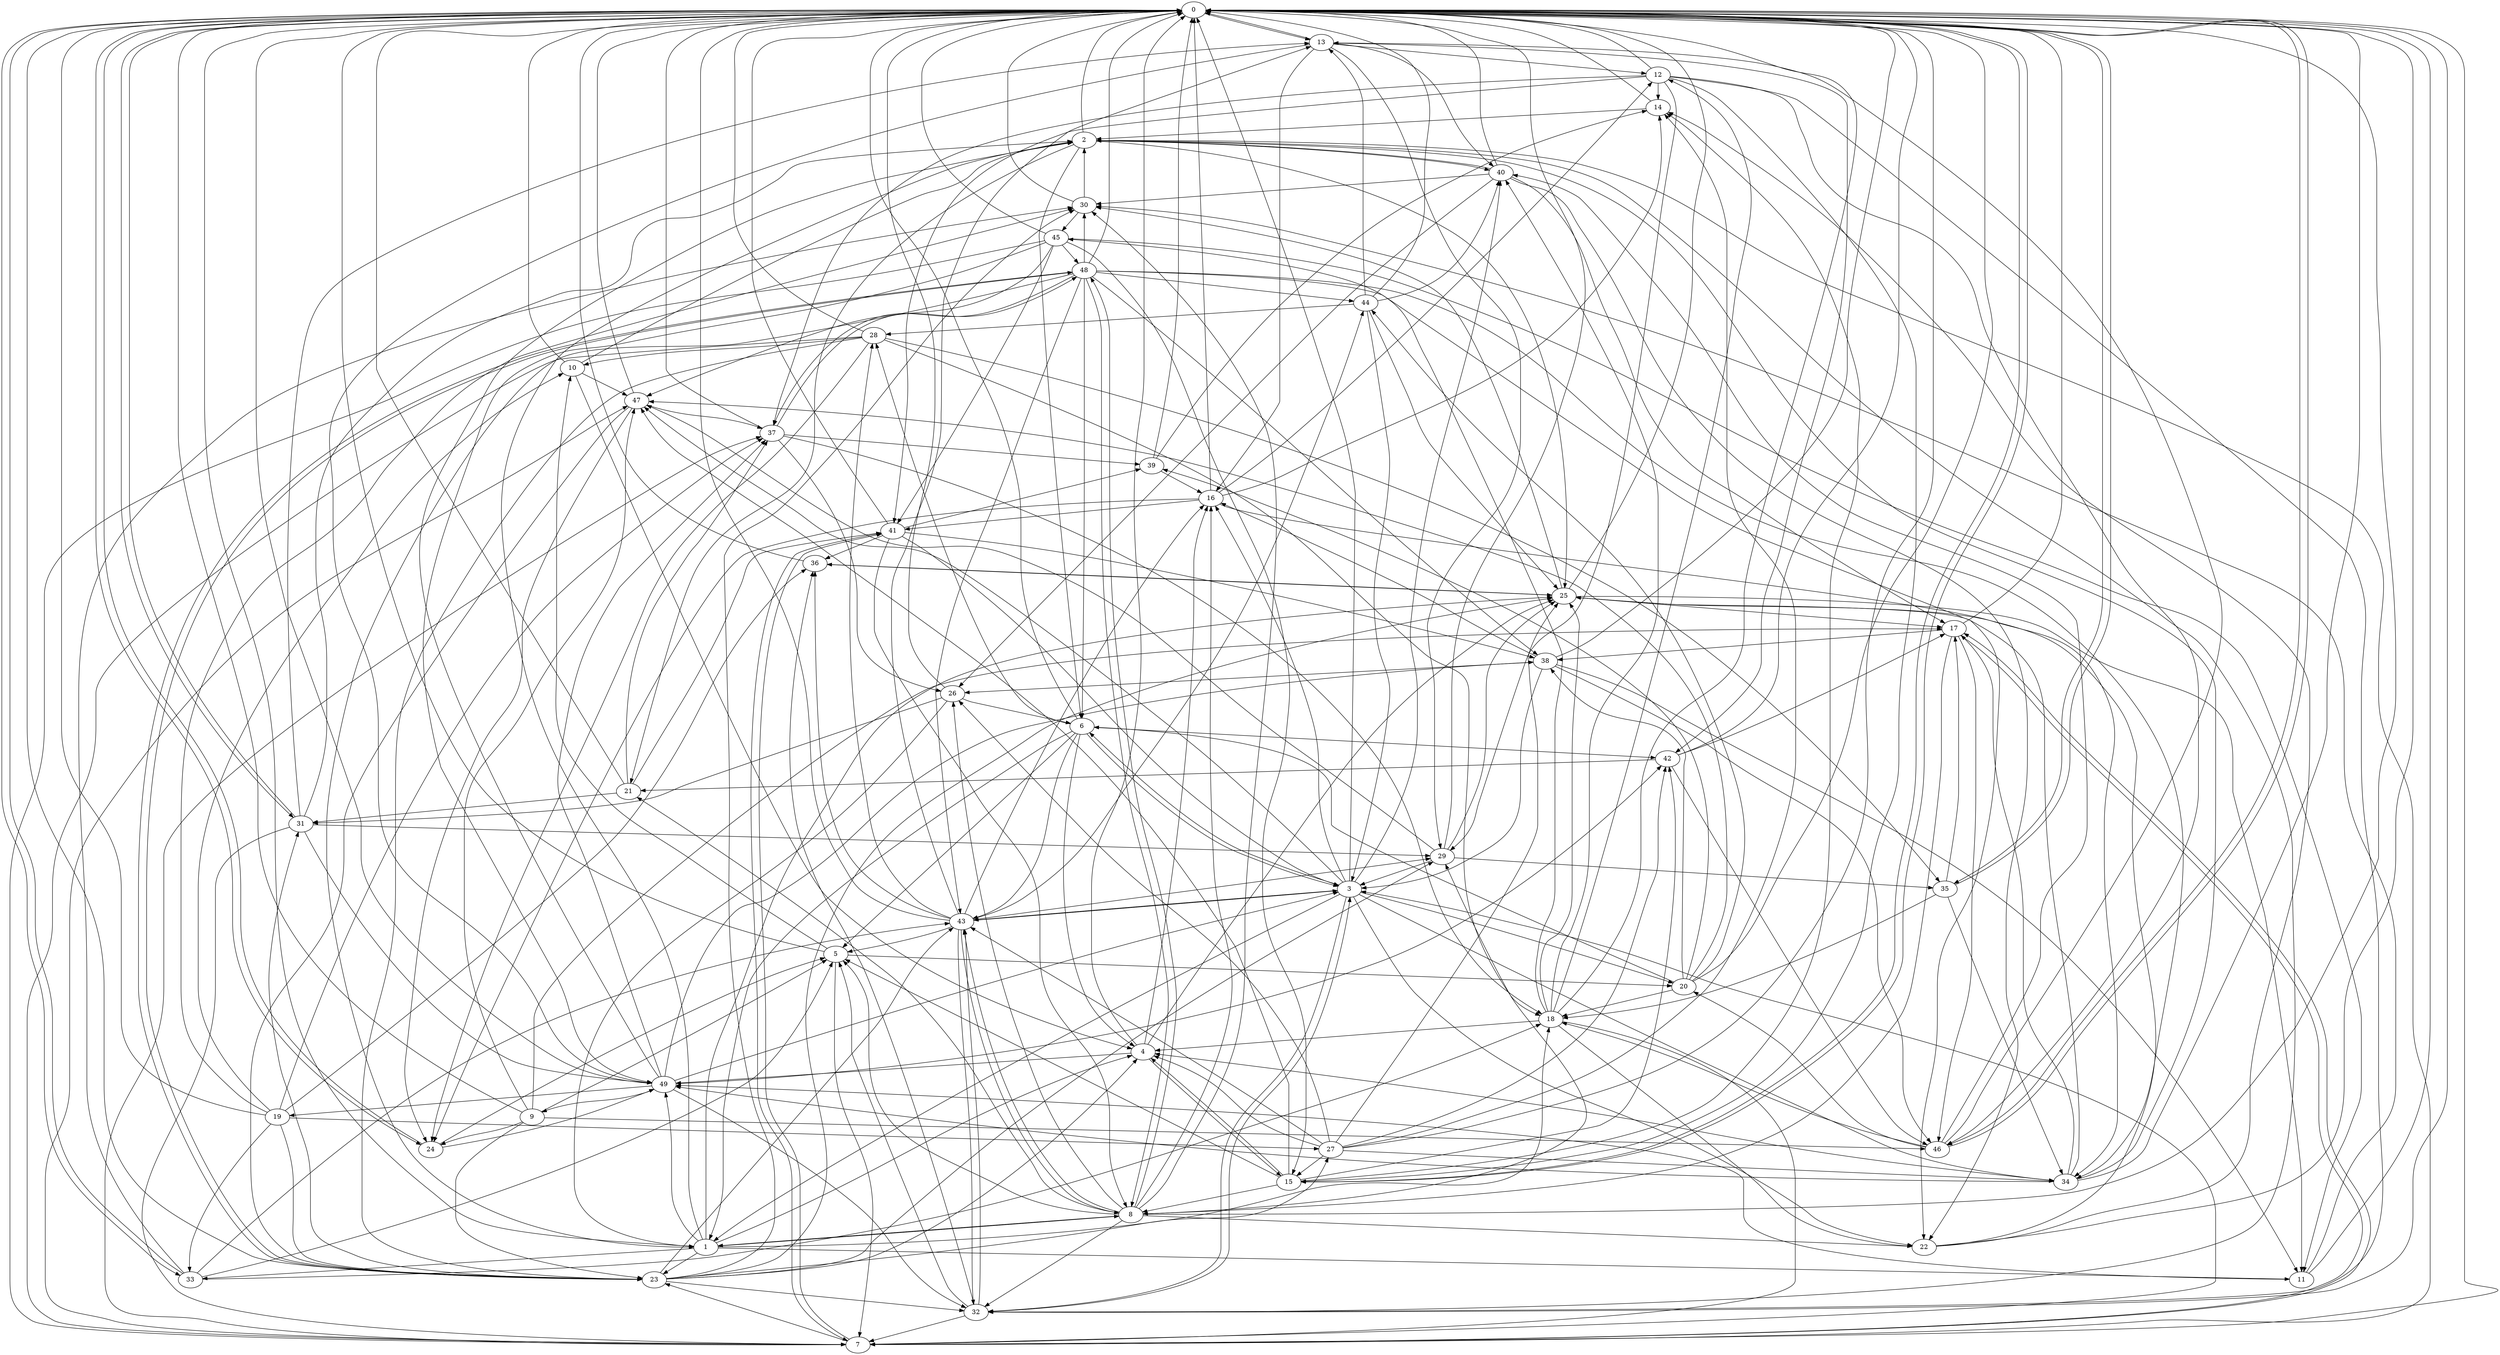 strict digraph "" {
	0	 [component_delay=3];
	13	 [component_delay=3];
	0 -> 13	 [wire_delay=1];
	15	 [component_delay=3];
	0 -> 15	 [wire_delay=1];
	24	 [component_delay=3];
	0 -> 24	 [wire_delay=1];
	31	 [component_delay=3];
	0 -> 31	 [wire_delay=1];
	33	 [component_delay=3];
	0 -> 33	 [wire_delay=1];
	35	 [component_delay=3];
	0 -> 35	 [wire_delay=1];
	46	 [component_delay=3];
	0 -> 46	 [wire_delay=1];
	1	 [component_delay=3];
	1 -> 0	 [wire_delay=1];
	2	 [component_delay=3];
	1 -> 2	 [wire_delay=1];
	4	 [component_delay=3];
	1 -> 4	 [wire_delay=1];
	8	 [component_delay=3];
	1 -> 8	 [wire_delay=1];
	11	 [component_delay=3];
	1 -> 11	 [wire_delay=1];
	18	 [component_delay=3];
	1 -> 18	 [wire_delay=1];
	23	 [component_delay=3];
	1 -> 23	 [wire_delay=1];
	25	 [component_delay=3];
	1 -> 25	 [wire_delay=1];
	1 -> 33	 [wire_delay=1];
	49	 [component_delay=3];
	1 -> 49	 [wire_delay=1];
	2 -> 0	 [wire_delay=1];
	6	 [component_delay=3];
	2 -> 6	 [wire_delay=1];
	7	 [component_delay=3];
	2 -> 7	 [wire_delay=1];
	21	 [component_delay=3];
	2 -> 21	 [wire_delay=1];
	2 -> 25	 [wire_delay=1];
	32	 [component_delay=3];
	2 -> 32	 [wire_delay=1];
	40	 [component_delay=3];
	2 -> 40	 [wire_delay=1];
	3	 [component_delay=3];
	3 -> 0	 [wire_delay=1];
	3 -> 1	 [wire_delay=1];
	3 -> 6	 [wire_delay=1];
	16	 [component_delay=3];
	3 -> 16	 [wire_delay=1];
	20	 [component_delay=3];
	3 -> 20	 [wire_delay=1];
	22	 [component_delay=3];
	3 -> 22	 [wire_delay=1];
	3 -> 32	 [wire_delay=1];
	34	 [component_delay=3];
	3 -> 34	 [wire_delay=1];
	3 -> 40	 [wire_delay=1];
	43	 [component_delay=3];
	3 -> 43	 [wire_delay=1];
	47	 [component_delay=3];
	3 -> 47	 [wire_delay=1];
	4 -> 0	 [wire_delay=1];
	4 -> 15	 [wire_delay=1];
	4 -> 16	 [wire_delay=1];
	4 -> 25	 [wire_delay=1];
	4 -> 49	 [wire_delay=1];
	5	 [component_delay=3];
	5 -> 0	 [wire_delay=1];
	5 -> 7	 [wire_delay=1];
	10	 [component_delay=3];
	5 -> 10	 [wire_delay=1];
	5 -> 20	 [wire_delay=1];
	6 -> 0	 [wire_delay=1];
	6 -> 1	 [wire_delay=1];
	6 -> 3	 [wire_delay=1];
	6 -> 4	 [wire_delay=1];
	6 -> 5	 [wire_delay=1];
	28	 [component_delay=3];
	6 -> 28	 [wire_delay=1];
	42	 [component_delay=3];
	6 -> 42	 [wire_delay=1];
	6 -> 43	 [wire_delay=1];
	7 -> 0	 [wire_delay=1];
	7 -> 3	 [wire_delay=1];
	17	 [component_delay=3];
	7 -> 17	 [wire_delay=1];
	7 -> 23	 [wire_delay=1];
	37	 [component_delay=3];
	7 -> 37	 [wire_delay=1];
	41	 [component_delay=3];
	7 -> 41	 [wire_delay=1];
	7 -> 47	 [wire_delay=1];
	8 -> 0	 [wire_delay=1];
	8 -> 1	 [wire_delay=1];
	8 -> 5	 [wire_delay=1];
	8 -> 16	 [wire_delay=1];
	8 -> 21	 [wire_delay=1];
	8 -> 22	 [wire_delay=1];
	26	 [component_delay=3];
	8 -> 26	 [wire_delay=1];
	29	 [component_delay=3];
	8 -> 29	 [wire_delay=1];
	30	 [component_delay=3];
	8 -> 30	 [wire_delay=1];
	8 -> 32	 [wire_delay=1];
	8 -> 43	 [wire_delay=1];
	48	 [component_delay=3];
	8 -> 48	 [wire_delay=1];
	9	 [component_delay=3];
	9 -> 0	 [wire_delay=1];
	9 -> 5	 [wire_delay=1];
	9 -> 17	 [wire_delay=1];
	9 -> 23	 [wire_delay=1];
	9 -> 24	 [wire_delay=1];
	9 -> 46	 [wire_delay=1];
	9 -> 47	 [wire_delay=1];
	10 -> 0	 [wire_delay=1];
	10 -> 2	 [wire_delay=1];
	10 -> 4	 [wire_delay=1];
	10 -> 47	 [wire_delay=1];
	11 -> 0	 [wire_delay=1];
	11 -> 30	 [wire_delay=1];
	11 -> 49	 [wire_delay=1];
	12	 [component_delay=3];
	12 -> 0	 [wire_delay=1];
	14	 [component_delay=3];
	12 -> 14	 [wire_delay=1];
	12 -> 15	 [wire_delay=1];
	12 -> 29	 [wire_delay=1];
	12 -> 32	 [wire_delay=1];
	12 -> 37	 [wire_delay=1];
	12 -> 41	 [wire_delay=1];
	12 -> 46	 [wire_delay=1];
	13 -> 0	 [wire_delay=1];
	13 -> 12	 [wire_delay=1];
	13 -> 16	 [wire_delay=1];
	13 -> 29	 [wire_delay=1];
	13 -> 40	 [wire_delay=1];
	13 -> 42	 [wire_delay=1];
	13 -> 49	 [wire_delay=1];
	14 -> 0	 [wire_delay=1];
	14 -> 2	 [wire_delay=1];
	15 -> 0	 [wire_delay=1];
	15 -> 4	 [wire_delay=1];
	15 -> 5	 [wire_delay=1];
	15 -> 8	 [wire_delay=1];
	15 -> 14	 [wire_delay=1];
	15 -> 42	 [wire_delay=1];
	15 -> 47	 [wire_delay=1];
	16 -> 0	 [wire_delay=1];
	16 -> 12	 [wire_delay=1];
	16 -> 14	 [wire_delay=1];
	16 -> 24	 [wire_delay=1];
	16 -> 34	 [wire_delay=1];
	16 -> 41	 [wire_delay=1];
	17 -> 0	 [wire_delay=1];
	17 -> 7	 [wire_delay=1];
	17 -> 8	 [wire_delay=1];
	38	 [component_delay=3];
	17 -> 38	 [wire_delay=1];
	17 -> 46	 [wire_delay=1];
	18 -> 0	 [wire_delay=1];
	18 -> 4	 [wire_delay=1];
	18 -> 7	 [wire_delay=1];
	18 -> 12	 [wire_delay=1];
	18 -> 22	 [wire_delay=1];
	18 -> 25	 [wire_delay=1];
	18 -> 40	 [wire_delay=1];
	45	 [component_delay=3];
	18 -> 45	 [wire_delay=1];
	19	 [component_delay=3];
	19 -> 0	 [wire_delay=1];
	19 -> 10	 [wire_delay=1];
	19 -> 23	 [wire_delay=1];
	27	 [component_delay=3];
	19 -> 27	 [wire_delay=1];
	19 -> 30	 [wire_delay=1];
	19 -> 33	 [wire_delay=1];
	36	 [component_delay=3];
	19 -> 36	 [wire_delay=1];
	19 -> 37	 [wire_delay=1];
	20 -> 0	 [wire_delay=1];
	20 -> 6	 [wire_delay=1];
	20 -> 18	 [wire_delay=1];
	20 -> 38	 [wire_delay=1];
	39	 [component_delay=3];
	20 -> 39	 [wire_delay=1];
	44	 [component_delay=3];
	20 -> 44	 [wire_delay=1];
	20 -> 47	 [wire_delay=1];
	21 -> 0	 [wire_delay=1];
	21 -> 31	 [wire_delay=1];
	21 -> 37	 [wire_delay=1];
	21 -> 41	 [wire_delay=1];
	22 -> 0	 [wire_delay=1];
	22 -> 14	 [wire_delay=1];
	22 -> 25	 [wire_delay=1];
	23 -> 0	 [wire_delay=1];
	23 -> 4	 [wire_delay=1];
	23 -> 25	 [wire_delay=1];
	23 -> 27	 [wire_delay=1];
	23 -> 29	 [wire_delay=1];
	23 -> 30	 [wire_delay=1];
	23 -> 31	 [wire_delay=1];
	23 -> 32	 [wire_delay=1];
	23 -> 43	 [wire_delay=1];
	23 -> 48	 [wire_delay=1];
	24 -> 0	 [wire_delay=1];
	24 -> 5	 [wire_delay=1];
	24 -> 49	 [wire_delay=1];
	25 -> 0	 [wire_delay=1];
	25 -> 11	 [wire_delay=1];
	25 -> 17	 [wire_delay=1];
	25 -> 30	 [wire_delay=1];
	25 -> 36	 [wire_delay=1];
	26 -> 0	 [wire_delay=1];
	26 -> 1	 [wire_delay=1];
	26 -> 6	 [wire_delay=1];
	26 -> 31	 [wire_delay=1];
	27 -> 0	 [wire_delay=1];
	27 -> 4	 [wire_delay=1];
	27 -> 14	 [wire_delay=1];
	27 -> 15	 [wire_delay=1];
	27 -> 25	 [wire_delay=1];
	27 -> 26	 [wire_delay=1];
	27 -> 34	 [wire_delay=1];
	27 -> 42	 [wire_delay=1];
	27 -> 43	 [wire_delay=1];
	28 -> 0	 [wire_delay=1];
	28 -> 7	 [wire_delay=1];
	28 -> 10	 [wire_delay=1];
	28 -> 18	 [wire_delay=1];
	28 -> 23	 [wire_delay=1];
	28 -> 24	 [wire_delay=1];
	28 -> 35	 [wire_delay=1];
	29 -> 0	 [wire_delay=1];
	29 -> 3	 [wire_delay=1];
	29 -> 25	 [wire_delay=1];
	29 -> 35	 [wire_delay=1];
	29 -> 47	 [wire_delay=1];
	30 -> 0	 [wire_delay=1];
	30 -> 2	 [wire_delay=1];
	30 -> 45	 [wire_delay=1];
	31 -> 0	 [wire_delay=1];
	31 -> 2	 [wire_delay=1];
	31 -> 7	 [wire_delay=1];
	31 -> 13	 [wire_delay=1];
	31 -> 29	 [wire_delay=1];
	31 -> 49	 [wire_delay=1];
	32 -> 0	 [wire_delay=1];
	32 -> 3	 [wire_delay=1];
	32 -> 5	 [wire_delay=1];
	32 -> 7	 [wire_delay=1];
	32 -> 36	 [wire_delay=1];
	32 -> 43	 [wire_delay=1];
	33 -> 0	 [wire_delay=1];
	33 -> 5	 [wire_delay=1];
	33 -> 18	 [wire_delay=1];
	33 -> 30	 [wire_delay=1];
	33 -> 43	 [wire_delay=1];
	34 -> 0	 [wire_delay=1];
	34 -> 2	 [wire_delay=1];
	34 -> 4	 [wire_delay=1];
	34 -> 17	 [wire_delay=1];
	34 -> 25	 [wire_delay=1];
	34 -> 49	 [wire_delay=1];
	35 -> 0	 [wire_delay=1];
	35 -> 17	 [wire_delay=1];
	35 -> 18	 [wire_delay=1];
	35 -> 34	 [wire_delay=1];
	36 -> 0	 [wire_delay=1];
	36 -> 25	 [wire_delay=1];
	37 -> 0	 [wire_delay=1];
	37 -> 18	 [wire_delay=1];
	37 -> 26	 [wire_delay=1];
	37 -> 39	 [wire_delay=1];
	37 -> 48	 [wire_delay=1];
	38 -> 0	 [wire_delay=1];
	38 -> 3	 [wire_delay=1];
	38 -> 11	 [wire_delay=1];
	38 -> 16	 [wire_delay=1];
	38 -> 26	 [wire_delay=1];
	38 -> 46	 [wire_delay=1];
	39 -> 0	 [wire_delay=1];
	39 -> 14	 [wire_delay=1];
	39 -> 16	 [wire_delay=1];
	40 -> 0	 [wire_delay=1];
	40 -> 2	 [wire_delay=1];
	40 -> 17	 [wire_delay=1];
	40 -> 22	 [wire_delay=1];
	40 -> 26	 [wire_delay=1];
	40 -> 30	 [wire_delay=1];
	41 -> 0	 [wire_delay=1];
	41 -> 3	 [wire_delay=1];
	41 -> 7	 [wire_delay=1];
	41 -> 8	 [wire_delay=1];
	41 -> 36	 [wire_delay=1];
	41 -> 38	 [wire_delay=1];
	41 -> 39	 [wire_delay=1];
	42 -> 0	 [wire_delay=1];
	42 -> 17	 [wire_delay=1];
	42 -> 21	 [wire_delay=1];
	42 -> 46	 [wire_delay=1];
	43 -> 0	 [wire_delay=1];
	43 -> 3	 [wire_delay=1];
	43 -> 5	 [wire_delay=1];
	43 -> 8	 [wire_delay=1];
	43 -> 13	 [wire_delay=1];
	43 -> 16	 [wire_delay=1];
	43 -> 28	 [wire_delay=1];
	43 -> 29	 [wire_delay=1];
	43 -> 32	 [wire_delay=1];
	43 -> 36	 [wire_delay=1];
	43 -> 44	 [wire_delay=1];
	44 -> 0	 [wire_delay=1];
	44 -> 3	 [wire_delay=1];
	44 -> 13	 [wire_delay=1];
	44 -> 25	 [wire_delay=1];
	44 -> 28	 [wire_delay=1];
	44 -> 40	 [wire_delay=1];
	45 -> 0	 [wire_delay=1];
	45 -> 7	 [wire_delay=1];
	45 -> 11	 [wire_delay=1];
	45 -> 15	 [wire_delay=1];
	45 -> 41	 [wire_delay=1];
	45 -> 47	 [wire_delay=1];
	45 -> 48	 [wire_delay=1];
	45 -> 49	 [wire_delay=1];
	46 -> 0	 [wire_delay=1];
	46 -> 13	 [wire_delay=1];
	46 -> 18	 [wire_delay=1];
	46 -> 20	 [wire_delay=1];
	46 -> 40	 [wire_delay=1];
	47 -> 0	 [wire_delay=1];
	47 -> 23	 [wire_delay=1];
	47 -> 24	 [wire_delay=1];
	47 -> 37	 [wire_delay=1];
	48 -> 0	 [wire_delay=1];
	48 -> 1	 [wire_delay=1];
	48 -> 6	 [wire_delay=1];
	48 -> 8	 [wire_delay=1];
	48 -> 22	 [wire_delay=1];
	48 -> 23	 [wire_delay=1];
	48 -> 30	 [wire_delay=1];
	48 -> 34	 [wire_delay=1];
	48 -> 37	 [wire_delay=1];
	48 -> 38	 [wire_delay=1];
	48 -> 43	 [wire_delay=1];
	48 -> 44	 [wire_delay=1];
	49 -> 0	 [wire_delay=1];
	49 -> 2	 [wire_delay=1];
	49 -> 3	 [wire_delay=1];
	49 -> 9	 [wire_delay=1];
	49 -> 19	 [wire_delay=1];
	49 -> 32	 [wire_delay=1];
	49 -> 37	 [wire_delay=1];
	49 -> 38	 [wire_delay=1];
	49 -> 42	 [wire_delay=1];
}
